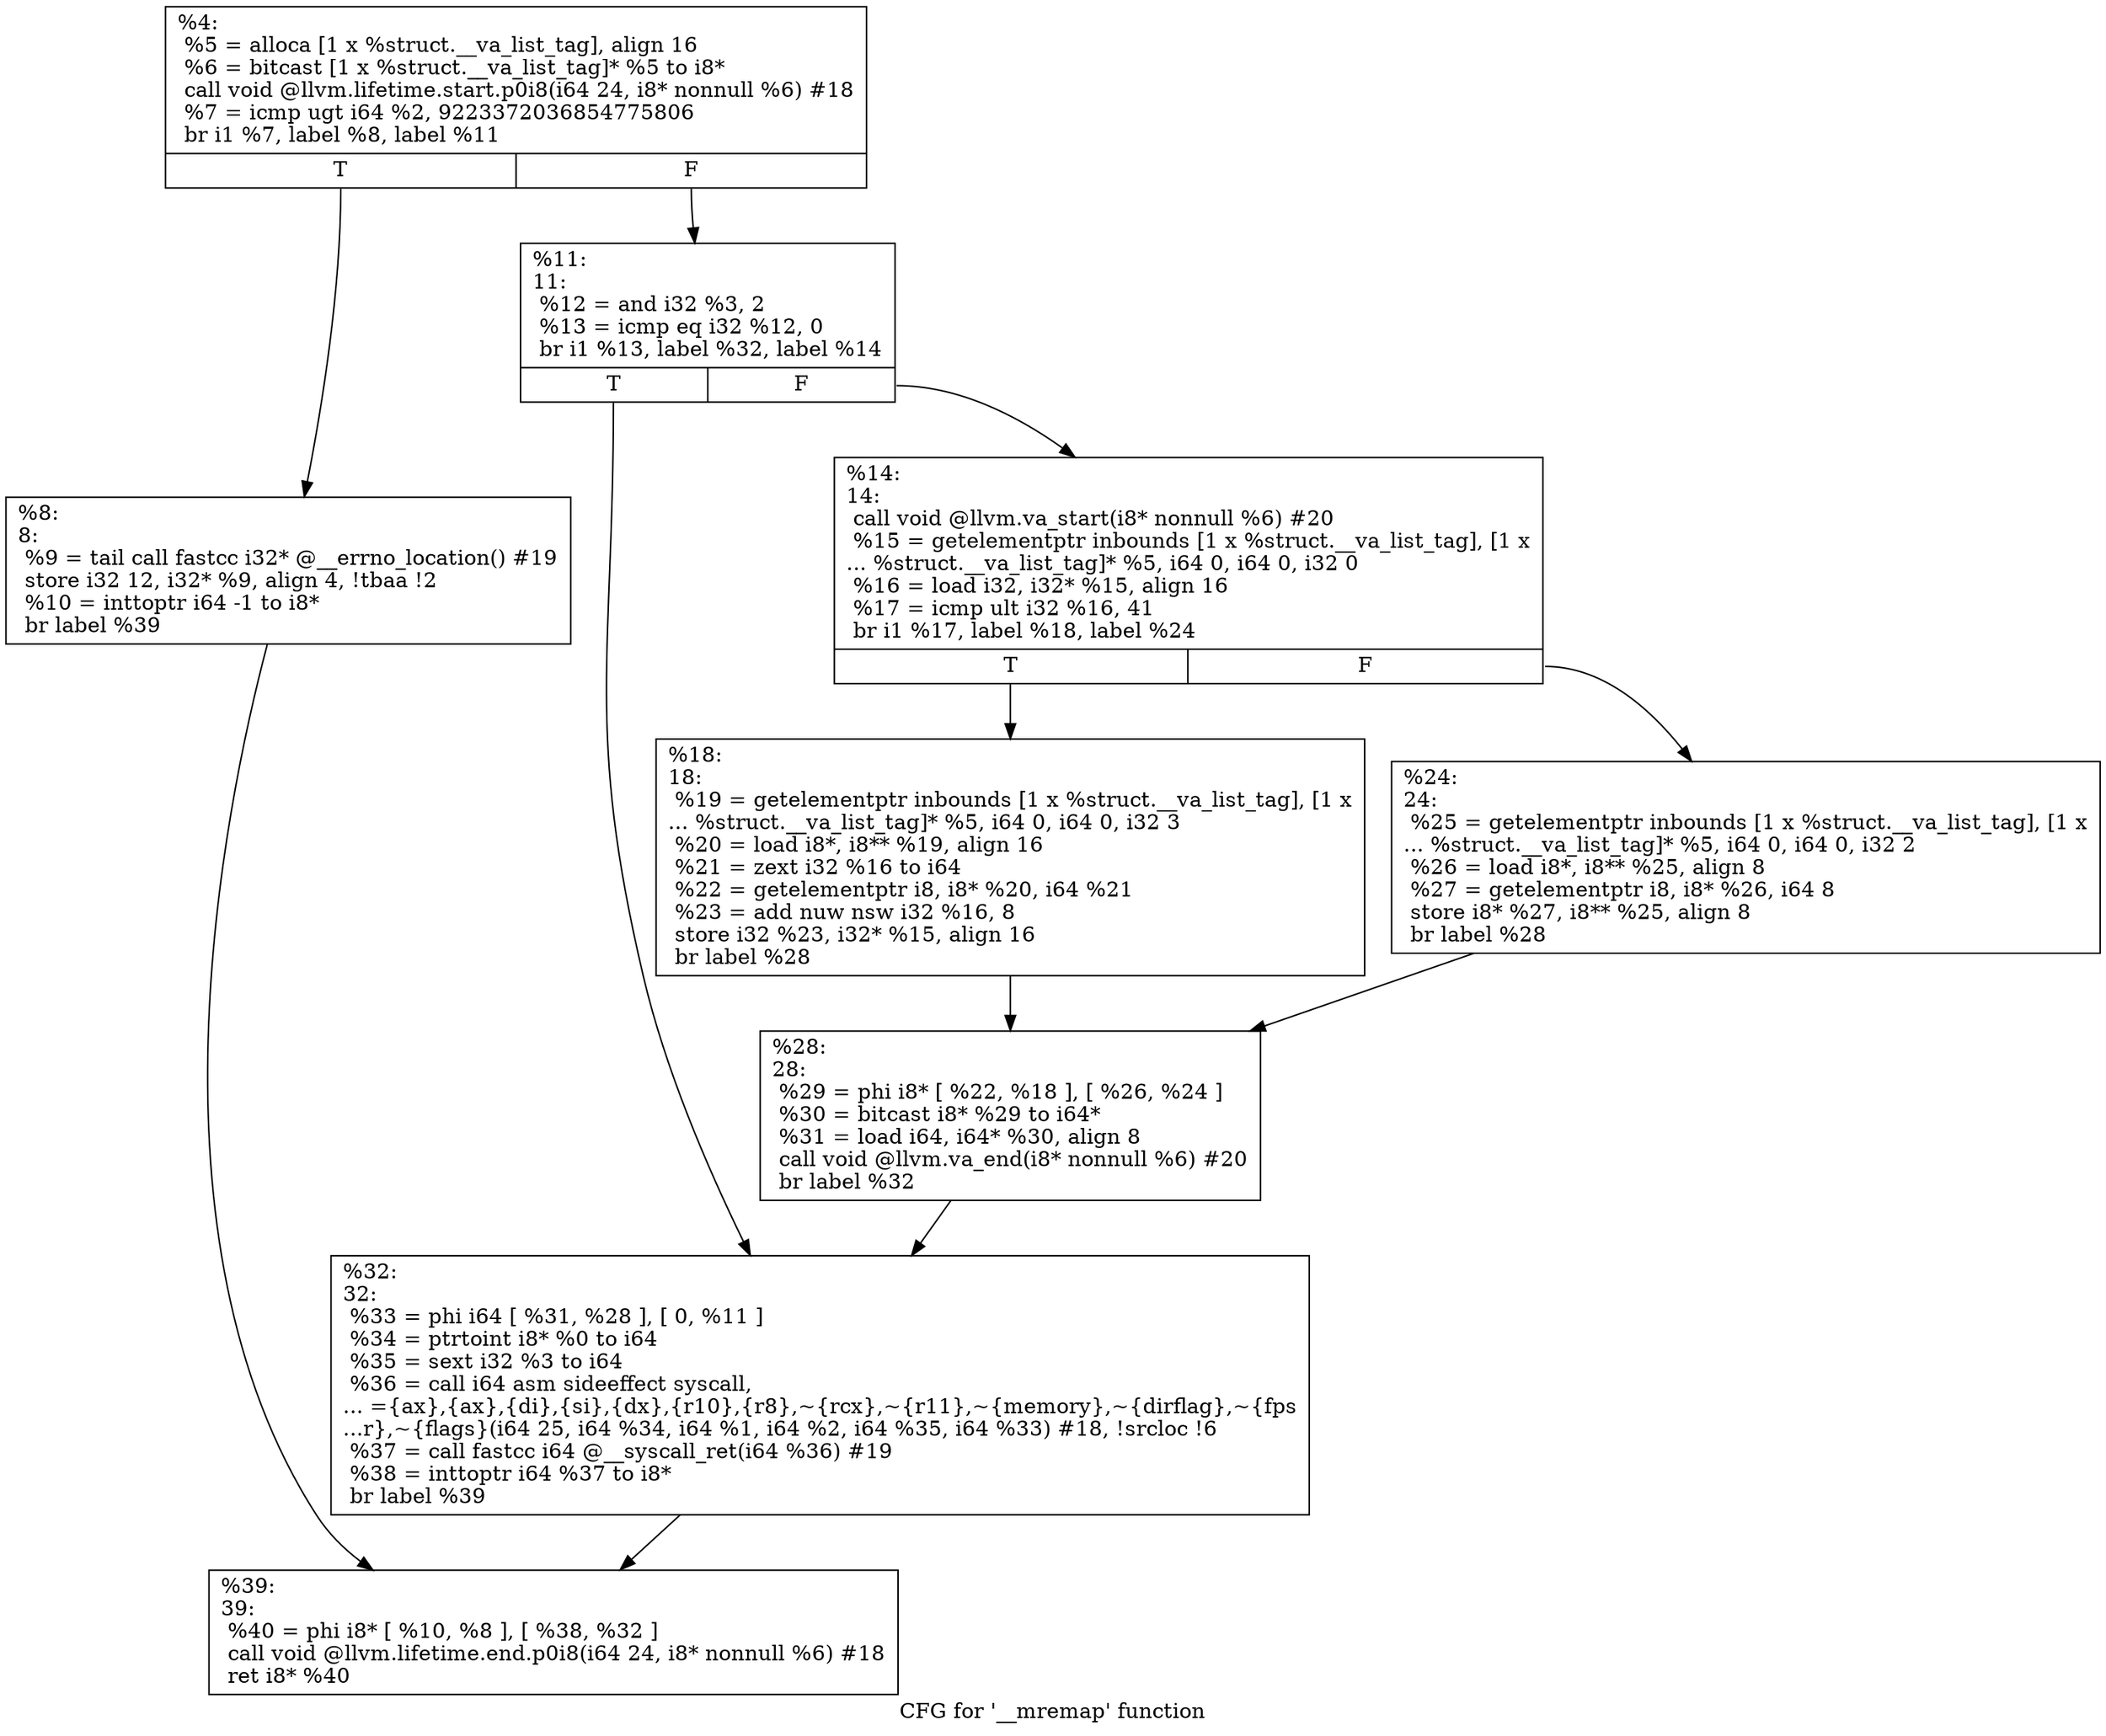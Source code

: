 digraph "CFG for '__mremap' function" {
	label="CFG for '__mremap' function";

	Node0x203fc60 [shape=record,label="{%4:\l  %5 = alloca [1 x %struct.__va_list_tag], align 16\l  %6 = bitcast [1 x %struct.__va_list_tag]* %5 to i8*\l  call void @llvm.lifetime.start.p0i8(i64 24, i8* nonnull %6) #18\l  %7 = icmp ugt i64 %2, 9223372036854775806\l  br i1 %7, label %8, label %11\l|{<s0>T|<s1>F}}"];
	Node0x203fc60:s0 -> Node0x203fcb0;
	Node0x203fc60:s1 -> Node0x203fd00;
	Node0x203fcb0 [shape=record,label="{%8:\l8:                                                \l  %9 = tail call fastcc i32* @__errno_location() #19\l  store i32 12, i32* %9, align 4, !tbaa !2\l  %10 = inttoptr i64 -1 to i8*\l  br label %39\l}"];
	Node0x203fcb0 -> Node0x203fee0;
	Node0x203fd00 [shape=record,label="{%11:\l11:                                               \l  %12 = and i32 %3, 2\l  %13 = icmp eq i32 %12, 0\l  br i1 %13, label %32, label %14\l|{<s0>T|<s1>F}}"];
	Node0x203fd00:s0 -> Node0x203fe90;
	Node0x203fd00:s1 -> Node0x203fd50;
	Node0x203fd50 [shape=record,label="{%14:\l14:                                               \l  call void @llvm.va_start(i8* nonnull %6) #20\l  %15 = getelementptr inbounds [1 x %struct.__va_list_tag], [1 x\l... %struct.__va_list_tag]* %5, i64 0, i64 0, i32 0\l  %16 = load i32, i32* %15, align 16\l  %17 = icmp ult i32 %16, 41\l  br i1 %17, label %18, label %24\l|{<s0>T|<s1>F}}"];
	Node0x203fd50:s0 -> Node0x203fda0;
	Node0x203fd50:s1 -> Node0x203fdf0;
	Node0x203fda0 [shape=record,label="{%18:\l18:                                               \l  %19 = getelementptr inbounds [1 x %struct.__va_list_tag], [1 x\l... %struct.__va_list_tag]* %5, i64 0, i64 0, i32 3\l  %20 = load i8*, i8** %19, align 16\l  %21 = zext i32 %16 to i64\l  %22 = getelementptr i8, i8* %20, i64 %21\l  %23 = add nuw nsw i32 %16, 8\l  store i32 %23, i32* %15, align 16\l  br label %28\l}"];
	Node0x203fda0 -> Node0x203fe40;
	Node0x203fdf0 [shape=record,label="{%24:\l24:                                               \l  %25 = getelementptr inbounds [1 x %struct.__va_list_tag], [1 x\l... %struct.__va_list_tag]* %5, i64 0, i64 0, i32 2\l  %26 = load i8*, i8** %25, align 8\l  %27 = getelementptr i8, i8* %26, i64 8\l  store i8* %27, i8** %25, align 8\l  br label %28\l}"];
	Node0x203fdf0 -> Node0x203fe40;
	Node0x203fe40 [shape=record,label="{%28:\l28:                                               \l  %29 = phi i8* [ %22, %18 ], [ %26, %24 ]\l  %30 = bitcast i8* %29 to i64*\l  %31 = load i64, i64* %30, align 8\l  call void @llvm.va_end(i8* nonnull %6) #20\l  br label %32\l}"];
	Node0x203fe40 -> Node0x203fe90;
	Node0x203fe90 [shape=record,label="{%32:\l32:                                               \l  %33 = phi i64 [ %31, %28 ], [ 0, %11 ]\l  %34 = ptrtoint i8* %0 to i64\l  %35 = sext i32 %3 to i64\l  %36 = call i64 asm sideeffect syscall,\l... =\{ax\},\{ax\},\{di\},\{si\},\{dx\},\{r10\},\{r8\},~\{rcx\},~\{r11\},~\{memory\},~\{dirflag\},~\{fps\l...r\},~\{flags\}(i64 25, i64 %34, i64 %1, i64 %2, i64 %35, i64 %33) #18, !srcloc !6\l  %37 = call fastcc i64 @__syscall_ret(i64 %36) #19\l  %38 = inttoptr i64 %37 to i8*\l  br label %39\l}"];
	Node0x203fe90 -> Node0x203fee0;
	Node0x203fee0 [shape=record,label="{%39:\l39:                                               \l  %40 = phi i8* [ %10, %8 ], [ %38, %32 ]\l  call void @llvm.lifetime.end.p0i8(i64 24, i8* nonnull %6) #18\l  ret i8* %40\l}"];
}
